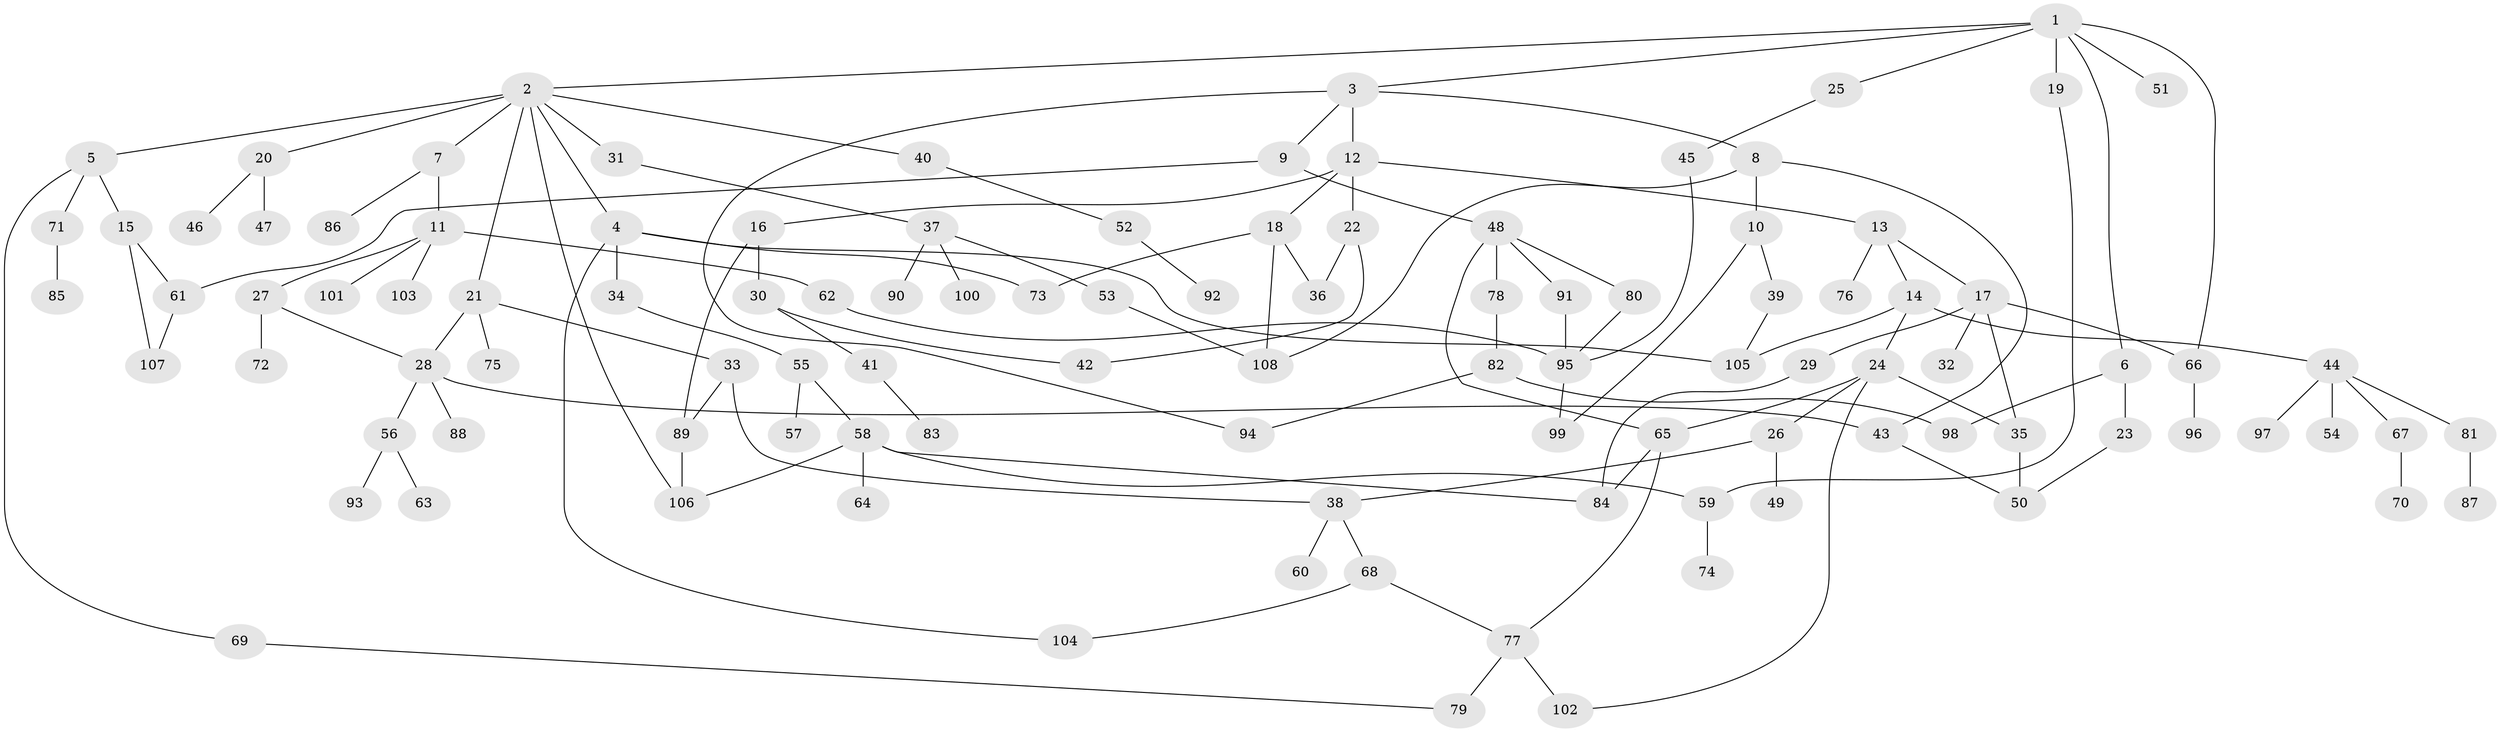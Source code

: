 // coarse degree distribution, {7: 0.014705882352941176, 9: 0.014705882352941176, 5: 0.1323529411764706, 3: 0.16176470588235295, 2: 0.20588235294117646, 4: 0.10294117647058823, 6: 0.07352941176470588, 1: 0.29411764705882354}
// Generated by graph-tools (version 1.1) at 2025/23/03/03/25 07:23:30]
// undirected, 108 vertices, 140 edges
graph export_dot {
graph [start="1"]
  node [color=gray90,style=filled];
  1;
  2;
  3;
  4;
  5;
  6;
  7;
  8;
  9;
  10;
  11;
  12;
  13;
  14;
  15;
  16;
  17;
  18;
  19;
  20;
  21;
  22;
  23;
  24;
  25;
  26;
  27;
  28;
  29;
  30;
  31;
  32;
  33;
  34;
  35;
  36;
  37;
  38;
  39;
  40;
  41;
  42;
  43;
  44;
  45;
  46;
  47;
  48;
  49;
  50;
  51;
  52;
  53;
  54;
  55;
  56;
  57;
  58;
  59;
  60;
  61;
  62;
  63;
  64;
  65;
  66;
  67;
  68;
  69;
  70;
  71;
  72;
  73;
  74;
  75;
  76;
  77;
  78;
  79;
  80;
  81;
  82;
  83;
  84;
  85;
  86;
  87;
  88;
  89;
  90;
  91;
  92;
  93;
  94;
  95;
  96;
  97;
  98;
  99;
  100;
  101;
  102;
  103;
  104;
  105;
  106;
  107;
  108;
  1 -- 2;
  1 -- 3;
  1 -- 6;
  1 -- 19;
  1 -- 25;
  1 -- 51;
  1 -- 66;
  2 -- 4;
  2 -- 5;
  2 -- 7;
  2 -- 20;
  2 -- 21;
  2 -- 31;
  2 -- 40;
  2 -- 106;
  3 -- 8;
  3 -- 9;
  3 -- 12;
  3 -- 94;
  4 -- 34;
  4 -- 105;
  4 -- 104;
  4 -- 73;
  5 -- 15;
  5 -- 69;
  5 -- 71;
  6 -- 23;
  6 -- 98;
  7 -- 11;
  7 -- 86;
  8 -- 10;
  8 -- 43;
  8 -- 108;
  9 -- 48;
  9 -- 61;
  10 -- 39;
  10 -- 99;
  11 -- 27;
  11 -- 62;
  11 -- 101;
  11 -- 103;
  12 -- 13;
  12 -- 16;
  12 -- 18;
  12 -- 22;
  13 -- 14;
  13 -- 17;
  13 -- 76;
  14 -- 24;
  14 -- 44;
  14 -- 105;
  15 -- 61;
  15 -- 107;
  16 -- 30;
  16 -- 89;
  17 -- 29;
  17 -- 32;
  17 -- 35;
  17 -- 66;
  18 -- 73;
  18 -- 108;
  18 -- 36;
  19 -- 59;
  20 -- 46;
  20 -- 47;
  21 -- 28;
  21 -- 33;
  21 -- 75;
  22 -- 36;
  22 -- 42;
  23 -- 50;
  24 -- 26;
  24 -- 65;
  24 -- 102;
  24 -- 35;
  25 -- 45;
  26 -- 49;
  26 -- 38;
  27 -- 72;
  27 -- 28;
  28 -- 43;
  28 -- 56;
  28 -- 88;
  29 -- 84;
  30 -- 41;
  30 -- 42;
  31 -- 37;
  33 -- 38;
  33 -- 89;
  34 -- 55;
  35 -- 50;
  37 -- 53;
  37 -- 90;
  37 -- 100;
  38 -- 60;
  38 -- 68;
  39 -- 105;
  40 -- 52;
  41 -- 83;
  43 -- 50;
  44 -- 54;
  44 -- 67;
  44 -- 81;
  44 -- 97;
  45 -- 95;
  48 -- 78;
  48 -- 80;
  48 -- 91;
  48 -- 65;
  52 -- 92;
  53 -- 108;
  55 -- 57;
  55 -- 58;
  56 -- 63;
  56 -- 93;
  58 -- 64;
  58 -- 106;
  58 -- 84;
  58 -- 59;
  59 -- 74;
  61 -- 107;
  62 -- 95;
  65 -- 84;
  65 -- 77;
  66 -- 96;
  67 -- 70;
  68 -- 77;
  68 -- 104;
  69 -- 79;
  71 -- 85;
  77 -- 79;
  77 -- 102;
  78 -- 82;
  80 -- 95;
  81 -- 87;
  82 -- 98;
  82 -- 94;
  89 -- 106;
  91 -- 95;
  95 -- 99;
}
